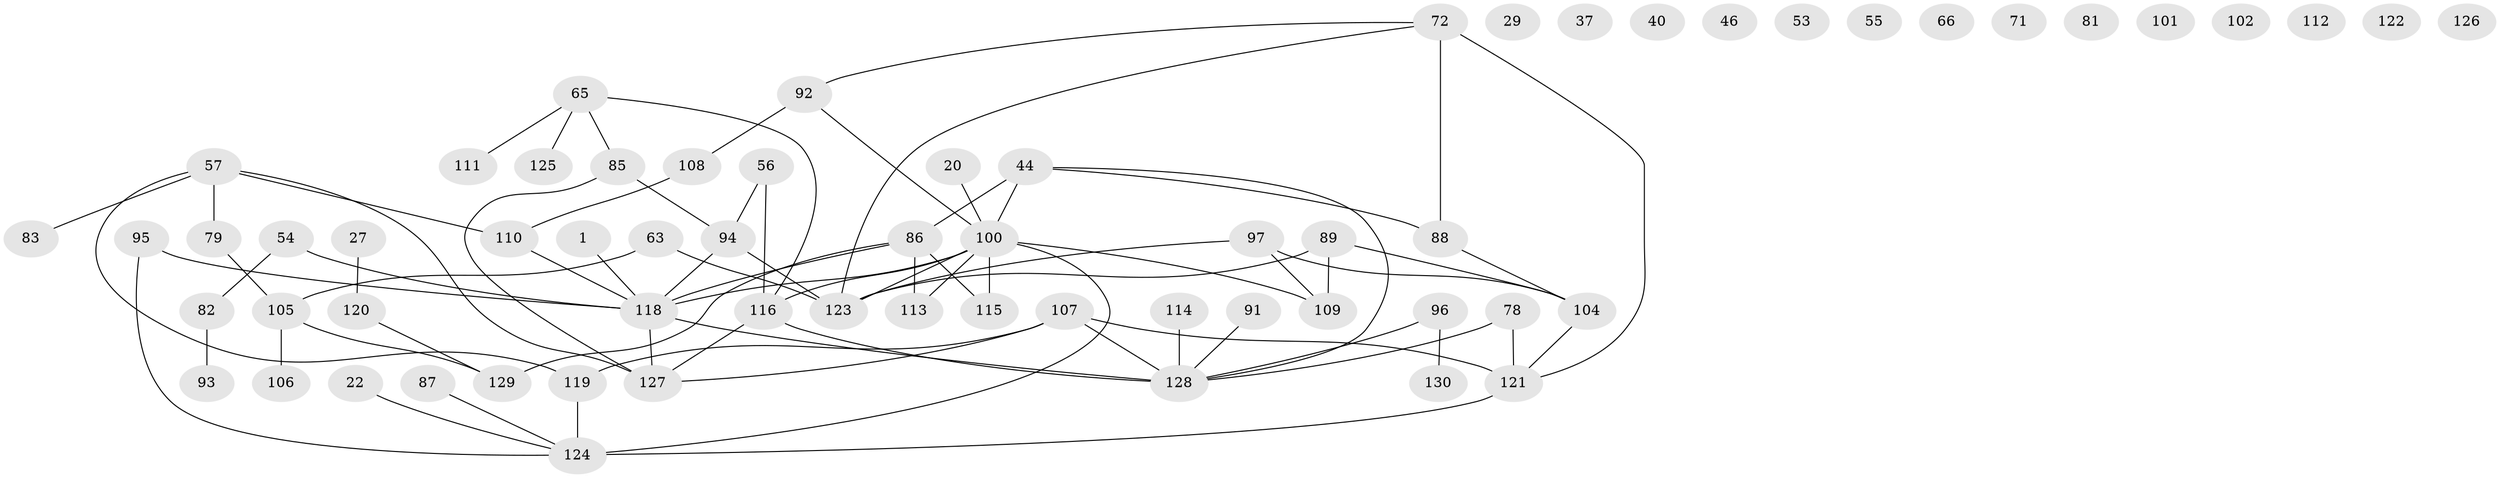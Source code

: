 // original degree distribution, {1: 0.16153846153846155, 4: 0.1076923076923077, 2: 0.2692307692307692, 5: 0.07692307692307693, 3: 0.24615384615384617, 0: 0.1076923076923077, 6: 0.015384615384615385, 7: 0.007692307692307693, 8: 0.007692307692307693}
// Generated by graph-tools (version 1.1) at 2025/39/03/09/25 04:39:06]
// undirected, 65 vertices, 78 edges
graph export_dot {
graph [start="1"]
  node [color=gray90,style=filled];
  1;
  20;
  22;
  27;
  29;
  37;
  40;
  44 [super="+17"];
  46;
  53;
  54;
  55;
  56;
  57 [super="+30"];
  63;
  65;
  66;
  71;
  72;
  78;
  79;
  81;
  82;
  83;
  85 [super="+21"];
  86 [super="+74"];
  87;
  88 [super="+49"];
  89 [super="+41"];
  91;
  92 [super="+13"];
  93;
  94;
  95;
  96;
  97 [super="+24+67"];
  100 [super="+32+73+77+90"];
  101;
  102;
  104 [super="+38+76"];
  105 [super="+28"];
  106;
  107 [super="+6+18+47"];
  108;
  109 [super="+60"];
  110 [super="+70"];
  111;
  112;
  113;
  114;
  115;
  116 [super="+59"];
  118 [super="+117"];
  119 [super="+75"];
  120;
  121 [super="+50+36"];
  122;
  123 [super="+52+43"];
  124 [super="+98"];
  125;
  126;
  127 [super="+31+80+34+99"];
  128 [super="+7+9+103"];
  129 [super="+4"];
  130;
  1 -- 118;
  20 -- 100;
  22 -- 124;
  27 -- 120;
  44 -- 88;
  44 -- 128;
  44 -- 100 [weight=3];
  44 -- 86 [weight=2];
  54 -- 82;
  54 -- 118;
  56 -- 94;
  56 -- 116;
  57 -- 83;
  57 -- 110;
  57 -- 79;
  57 -- 119;
  57 -- 127;
  63 -- 105;
  63 -- 123;
  65 -- 111;
  65 -- 116;
  65 -- 125;
  65 -- 85;
  72 -- 88 [weight=2];
  72 -- 92;
  72 -- 121;
  72 -- 123;
  78 -- 128;
  78 -- 121;
  79 -- 105;
  82 -- 93;
  85 -- 94 [weight=2];
  85 -- 127 [weight=2];
  86 -- 118 [weight=2];
  86 -- 129;
  86 -- 113;
  86 -- 115;
  87 -- 124;
  88 -- 104;
  89 -- 104;
  89 -- 109;
  89 -- 123;
  91 -- 128;
  92 -- 108;
  92 -- 100;
  94 -- 118;
  94 -- 123;
  95 -- 118;
  95 -- 124;
  96 -- 128;
  96 -- 130;
  97 -- 104;
  97 -- 123;
  97 -- 109;
  100 -- 109;
  100 -- 124 [weight=2];
  100 -- 113 [weight=2];
  100 -- 116 [weight=5];
  100 -- 118 [weight=3];
  100 -- 115;
  100 -- 123 [weight=2];
  104 -- 121;
  105 -- 129;
  105 -- 106;
  107 -- 119;
  107 -- 121;
  107 -- 128;
  107 -- 127;
  108 -- 110;
  110 -- 118;
  114 -- 128;
  116 -- 128;
  116 -- 127;
  118 -- 128 [weight=2];
  118 -- 127;
  119 -- 124;
  120 -- 129;
  121 -- 124;
}
